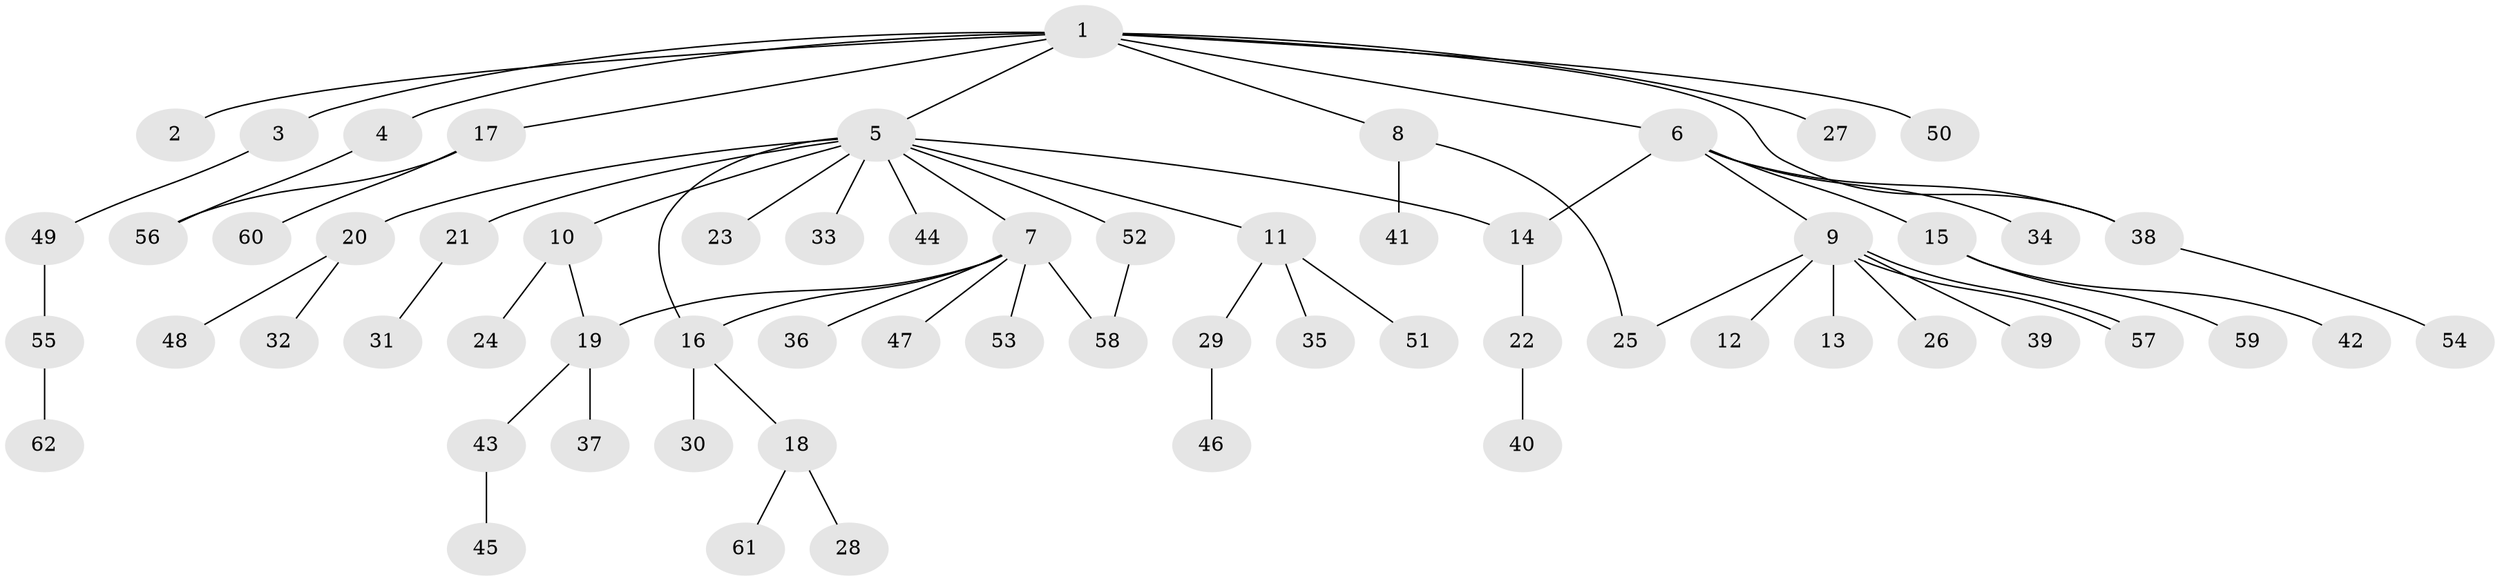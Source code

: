 // Generated by graph-tools (version 1.1) at 2025/14/03/09/25 04:14:20]
// undirected, 62 vertices, 69 edges
graph export_dot {
graph [start="1"]
  node [color=gray90,style=filled];
  1;
  2;
  3;
  4;
  5;
  6;
  7;
  8;
  9;
  10;
  11;
  12;
  13;
  14;
  15;
  16;
  17;
  18;
  19;
  20;
  21;
  22;
  23;
  24;
  25;
  26;
  27;
  28;
  29;
  30;
  31;
  32;
  33;
  34;
  35;
  36;
  37;
  38;
  39;
  40;
  41;
  42;
  43;
  44;
  45;
  46;
  47;
  48;
  49;
  50;
  51;
  52;
  53;
  54;
  55;
  56;
  57;
  58;
  59;
  60;
  61;
  62;
  1 -- 2;
  1 -- 3;
  1 -- 4;
  1 -- 5;
  1 -- 6;
  1 -- 8;
  1 -- 17;
  1 -- 27;
  1 -- 38;
  1 -- 50;
  3 -- 49;
  4 -- 56;
  5 -- 7;
  5 -- 10;
  5 -- 11;
  5 -- 14;
  5 -- 16;
  5 -- 20;
  5 -- 21;
  5 -- 23;
  5 -- 33;
  5 -- 44;
  5 -- 52;
  6 -- 9;
  6 -- 14;
  6 -- 15;
  6 -- 34;
  6 -- 38;
  7 -- 16;
  7 -- 19;
  7 -- 36;
  7 -- 47;
  7 -- 53;
  7 -- 58;
  8 -- 25;
  8 -- 41;
  9 -- 12;
  9 -- 13;
  9 -- 25;
  9 -- 26;
  9 -- 39;
  9 -- 57;
  9 -- 57;
  10 -- 19;
  10 -- 24;
  11 -- 29;
  11 -- 35;
  11 -- 51;
  14 -- 22;
  15 -- 42;
  15 -- 59;
  16 -- 18;
  16 -- 30;
  17 -- 56;
  17 -- 60;
  18 -- 28;
  18 -- 61;
  19 -- 37;
  19 -- 43;
  20 -- 32;
  20 -- 48;
  21 -- 31;
  22 -- 40;
  29 -- 46;
  38 -- 54;
  43 -- 45;
  49 -- 55;
  52 -- 58;
  55 -- 62;
}
